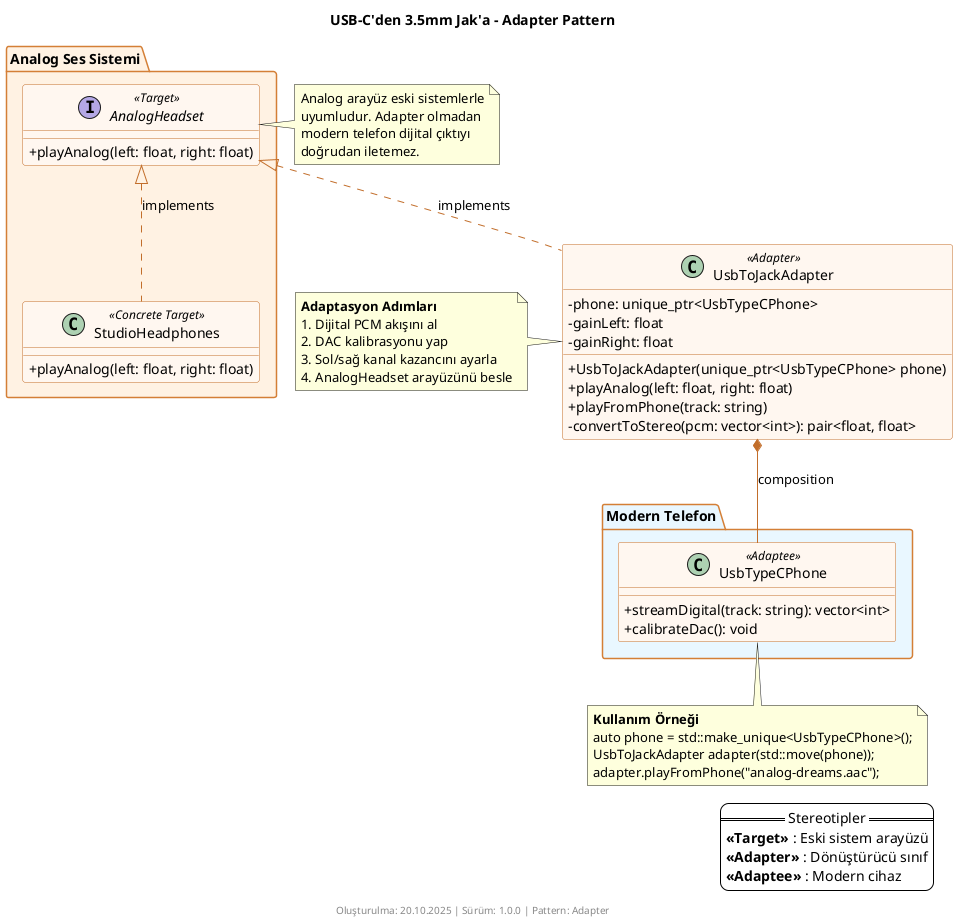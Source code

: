 @startuml legacy-audio-adapter
/'
 * @file legacy-audio-adapter.puml
 * @brief usb-c telefon çıkışının analog kulaklığa adapter pattern ile uyarlanması
 * @author Muhammed Kayra Bulut
 * @date 20.10.2025
 * @version 1.0.0
 *
 * @description bu diyagram dijital ses çıkışı sağlayan bir
 *              telefonun, analog kulaklık arayüzüne nasıl
 *              uyarlandığını gösterir. Adapter, pcm verisini
 *              dönüştürerek istemciye analog sinyal sunar.
 *
 * @pattern Adapter (Structural)
'/

title USB-C'den 3.5mm Jak'a - Adapter Pattern

skinparam backgroundColor #FFFFFF
skinparam shadowing false
skinparam classAttributeIconSize 0

skinparam class {
    BackgroundColor #FFF7F0
    BorderColor #C26E2B
    ArrowColor #C26E2B
}

skinparam package {
    BackgroundColor #FFF2E3
    BorderColor #D47F36
}

' ========== Hedef Arayüz ve Eski Cihaz ==========

package "Analog Ses Sistemi" {
    interface AnalogHeadset <<Target>> {
        + playAnalog(left: float, right: float)
    }

    class StudioHeadphones <<Concrete Target>> {
        + playAnalog(left: float, right: float)
    }
}

' ========== Adaptee Cihaz ==========

package "Modern Telefon" #E9F7FF {
    class UsbTypeCPhone <<Adaptee>> {
        + streamDigital(track: string): vector<int>
        + calibrateDac(): void
    }
}

' ========== Adapter ==========

class UsbToJackAdapter <<Adapter>> {
    - phone: unique_ptr<UsbTypeCPhone>
    - gainLeft: float
    - gainRight: float
    + UsbToJackAdapter(unique_ptr<UsbTypeCPhone> phone)
    + playAnalog(left: float, right: float)
    + playFromPhone(track: string)
    - convertToStereo(pcm: vector<int>): pair<float, float>
}

' ========== İlişkiler ==========

AnalogHeadset <|.. StudioHeadphones : implements
AnalogHeadset <|.. UsbToJackAdapter : implements
UsbToJackAdapter *-- UsbTypeCPhone : composition

' ========== Notlar ==========

note left of UsbToJackAdapter
  **Adaptasyon Adımları**
  1. Dijital PCM akışını al
  2. DAC kalibrasyonu yap
  3. Sol/sağ kanal kazancını ayarla
  4. AnalogHeadset arayüzünü besle
end note

note right of AnalogHeadset
  Analog arayüz eski sistemlerle
  uyumludur. Adapter olmadan
  modern telefon dijital çıktıyı
  doğrudan iletemez.
end note

note bottom of UsbTypeCPhone
  **Kullanım Örneği**
  auto phone = std::make_unique<UsbTypeCPhone>();
  UsbToJackAdapter adapter(std::move(phone));
  adapter.playFromPhone("analog-dreams.aac");
end note

legend right
  == Stereotipler ==
  <b><<Target>></b> : Eski sistem arayüzü
  <b><<Adapter>></b> : Dönüştürücü sınıf
  <b><<Adaptee>></b> : Modern cihaz
end legend

footer Oluşturulma: 20.10.2025 | Sürüm: 1.0.0 | Pattern: Adapter

@enduml
